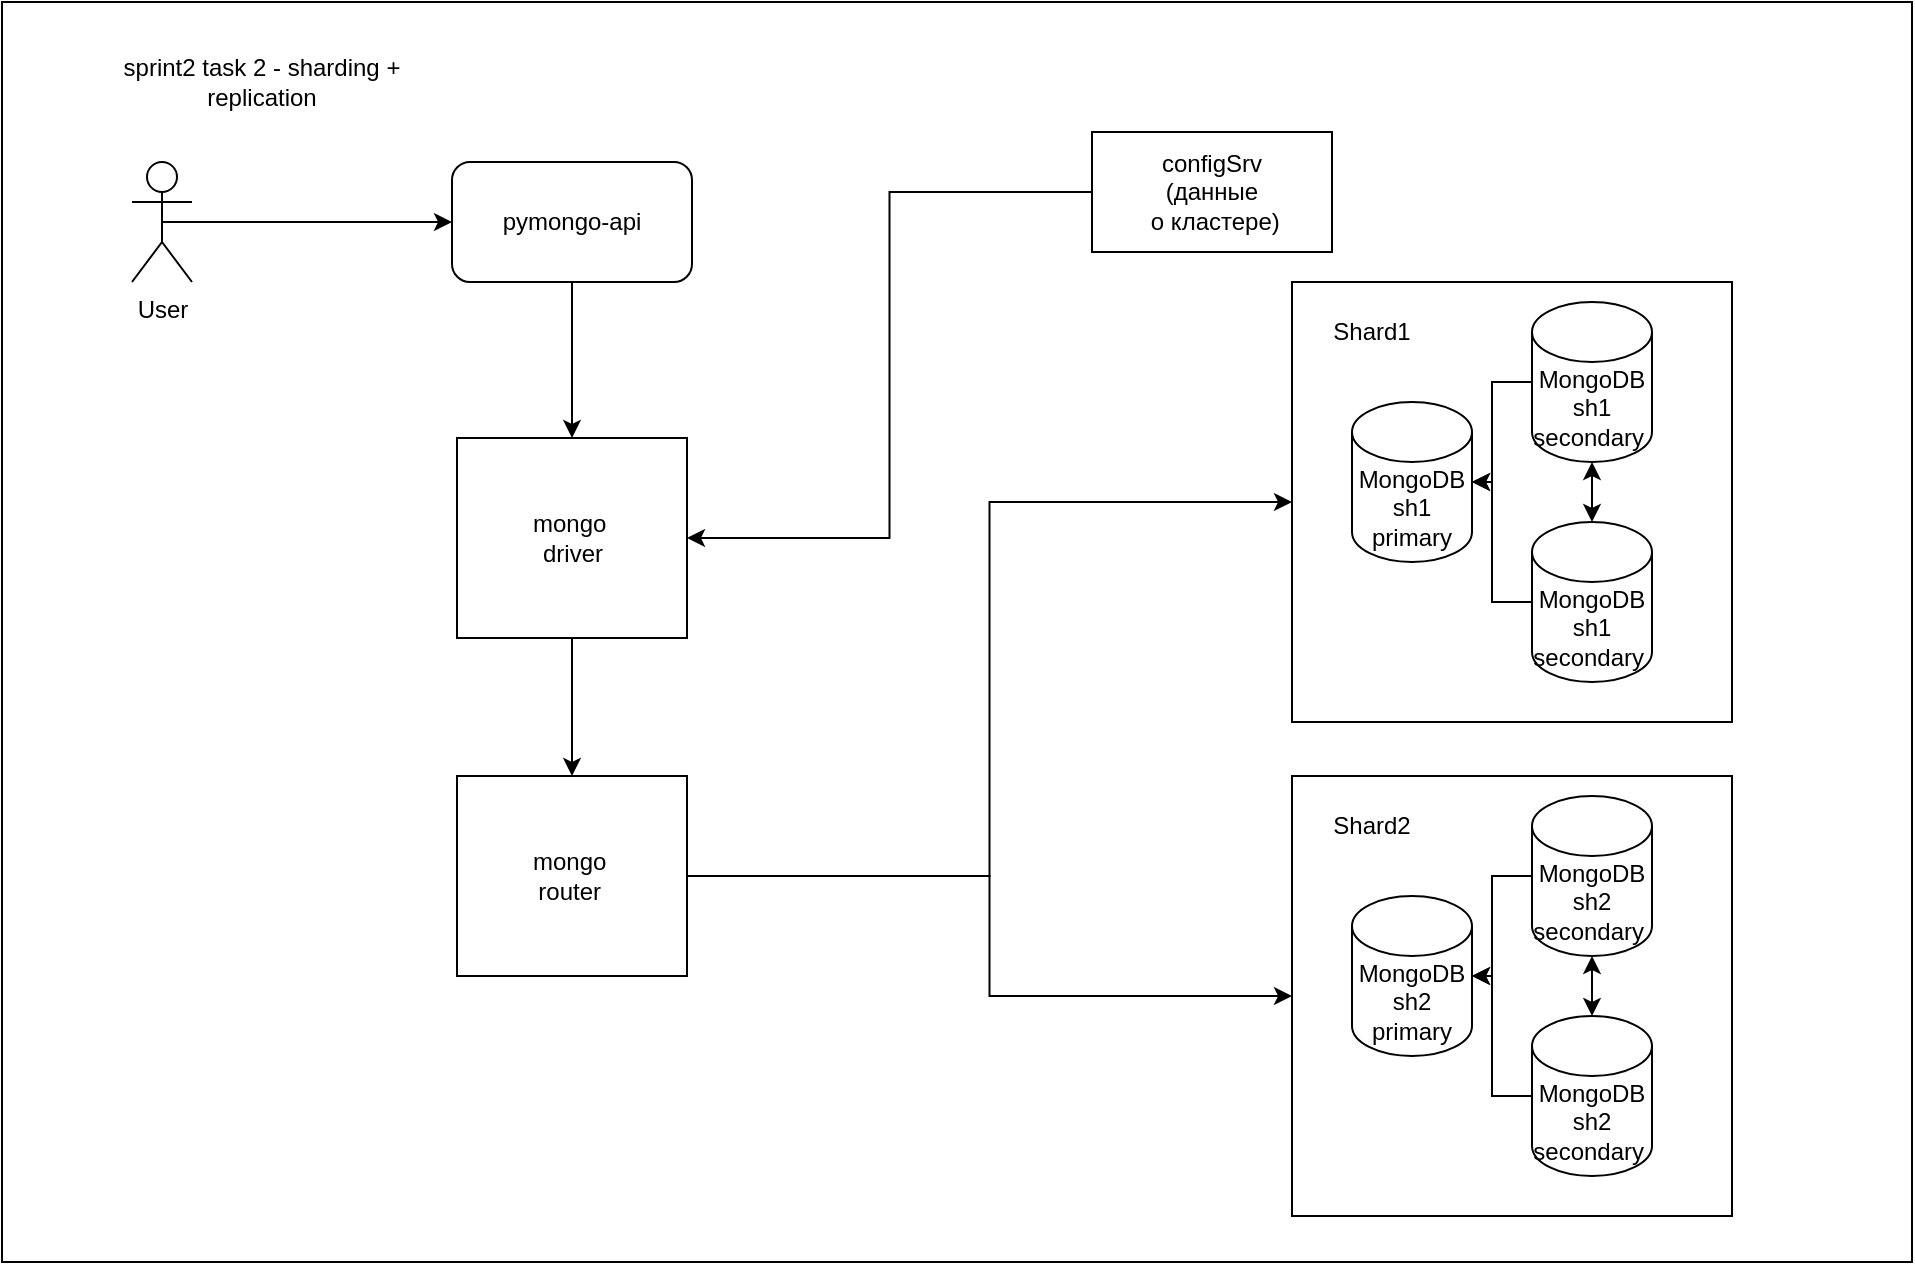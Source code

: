 <mxfile version="24.7.17">
  <diagram name="Page-1" id="-H_mtQnk-PTXWXPvYvuk">
    <mxGraphModel dx="2870" dy="1683" grid="1" gridSize="10" guides="1" tooltips="1" connect="1" arrows="0" fold="1" page="1" pageScale="1" pageWidth="4681" pageHeight="3300" math="0" shadow="0">
      <root>
        <mxCell id="0" />
        <mxCell id="1" parent="0" />
        <mxCell id="fnRWYfsaQO0EPqaBbEek-17" value="" style="rounded=0;whiteSpace=wrap;html=1;align=left;" parent="1" vertex="1">
          <mxGeometry x="70" y="80" width="955" height="630" as="geometry" />
        </mxCell>
        <mxCell id="fnRWYfsaQO0EPqaBbEek-18" value="pymongo-api" style="rounded=1;whiteSpace=wrap;html=1;" parent="1" vertex="1">
          <mxGeometry x="295" y="160" width="120" height="60" as="geometry" />
        </mxCell>
        <mxCell id="fnRWYfsaQO0EPqaBbEek-19" style="edgeStyle=orthogonalEdgeStyle;rounded=0;orthogonalLoop=1;jettySize=auto;html=1;exitX=0.5;exitY=1;exitDx=0;exitDy=0;" parent="1" source="fnRWYfsaQO0EPqaBbEek-18" target="fnRWYfsaQO0EPqaBbEek-28" edge="1">
          <mxGeometry relative="1" as="geometry" />
        </mxCell>
        <mxCell id="fnRWYfsaQO0EPqaBbEek-20" value="" style="edgeStyle=orthogonalEdgeStyle;rounded=0;orthogonalLoop=1;jettySize=auto;html=1;entryX=0;entryY=0.5;entryDx=0;entryDy=0;" parent="1" source="fnRWYfsaQO0EPqaBbEek-21" target="gZ_beA-vXtJLZaEBM_sQ-23" edge="1">
          <mxGeometry relative="1" as="geometry">
            <mxPoint x="535" y="442" as="targetPoint" />
          </mxGeometry>
        </mxCell>
        <mxCell id="fnRWYfsaQO0EPqaBbEek-21" value="mongo&amp;nbsp;&lt;div&gt;&lt;span style=&quot;white-space-collapse: preserve;&quot; data-src-align=&quot;0:13&quot; class=&quot;EzKURWReUAB5oZgtQNkl&quot;&gt;router &lt;/span&gt;&lt;/div&gt;" style="rounded=0;whiteSpace=wrap;html=1;" parent="1" vertex="1">
          <mxGeometry x="297.5" y="467" width="115" height="100" as="geometry" />
        </mxCell>
        <mxCell id="fnRWYfsaQO0EPqaBbEek-22" style="edgeStyle=orthogonalEdgeStyle;rounded=0;orthogonalLoop=1;jettySize=auto;html=1;entryX=1;entryY=0.5;entryDx=0;entryDy=0;" parent="1" source="fnRWYfsaQO0EPqaBbEek-23" target="fnRWYfsaQO0EPqaBbEek-28" edge="1">
          <mxGeometry relative="1" as="geometry" />
        </mxCell>
        <mxCell id="fnRWYfsaQO0EPqaBbEek-23" value="configSrv&lt;div&gt;(&lt;font style=&quot;font-size: 12px;&quot;&gt;&lt;span style=&quot;text-wrap: nowrap; background-color: rgb(255, 255, 255);&quot;&gt;данные&lt;br&gt;&lt;/span&gt;&lt;span style=&quot;text-wrap: nowrap; background-color: initial;&quot;&gt;&amp;nbsp;о кластере&lt;/span&gt;&lt;/font&gt;)&lt;/div&gt;" style="rounded=0;whiteSpace=wrap;html=1;" parent="1" vertex="1">
          <mxGeometry x="615" y="145" width="120" height="60" as="geometry" />
        </mxCell>
        <mxCell id="fnRWYfsaQO0EPqaBbEek-24" style="edgeStyle=orthogonalEdgeStyle;rounded=0;orthogonalLoop=1;jettySize=auto;html=1;" parent="1" source="fnRWYfsaQO0EPqaBbEek-21" target="gZ_beA-vXtJLZaEBM_sQ-27" edge="1">
          <mxGeometry relative="1" as="geometry">
            <mxPoint x="536" y="577.5" as="targetPoint" />
          </mxGeometry>
        </mxCell>
        <mxCell id="fnRWYfsaQO0EPqaBbEek-25" value="sprint2 task 2 -&amp;nbsp;sharding + replication" style="text;html=1;align=center;verticalAlign=middle;whiteSpace=wrap;rounded=0;" parent="1" vertex="1">
          <mxGeometry x="125" y="105" width="150" height="30" as="geometry" />
        </mxCell>
        <mxCell id="fnRWYfsaQO0EPqaBbEek-26" value="User" style="shape=umlActor;verticalLabelPosition=bottom;verticalAlign=top;html=1;outlineConnect=0;" parent="1" vertex="1">
          <mxGeometry x="135" y="160" width="30" height="60" as="geometry" />
        </mxCell>
        <mxCell id="fnRWYfsaQO0EPqaBbEek-27" style="edgeStyle=orthogonalEdgeStyle;rounded=0;orthogonalLoop=1;jettySize=auto;html=1;exitX=0.5;exitY=0.5;exitDx=0;exitDy=0;exitPerimeter=0;entryX=0;entryY=0.5;entryDx=0;entryDy=0;" parent="1" source="fnRWYfsaQO0EPqaBbEek-26" target="fnRWYfsaQO0EPqaBbEek-18" edge="1">
          <mxGeometry relative="1" as="geometry">
            <mxPoint x="170" y="-90" as="sourcePoint" />
            <mxPoint x="345" y="-90" as="targetPoint" />
          </mxGeometry>
        </mxCell>
        <mxCell id="fnRWYfsaQO0EPqaBbEek-28" value="mongo&amp;nbsp;&lt;div&gt;&lt;span style=&quot;white-space-collapse: preserve;&quot; data-src-align=&quot;0:13&quot; class=&quot;EzKURWReUAB5oZgtQNkl&quot;&gt;driver&lt;/span&gt;&lt;/div&gt;" style="rounded=0;whiteSpace=wrap;html=1;" parent="1" vertex="1">
          <mxGeometry x="297.5" y="298" width="115" height="100" as="geometry" />
        </mxCell>
        <mxCell id="fnRWYfsaQO0EPqaBbEek-29" style="edgeStyle=orthogonalEdgeStyle;rounded=0;orthogonalLoop=1;jettySize=auto;html=1;exitX=0.5;exitY=1;exitDx=0;exitDy=0;entryX=0.5;entryY=0;entryDx=0;entryDy=0;" parent="1" source="fnRWYfsaQO0EPqaBbEek-28" target="fnRWYfsaQO0EPqaBbEek-21" edge="1">
          <mxGeometry relative="1" as="geometry">
            <mxPoint x="365" y="230" as="sourcePoint" />
            <mxPoint x="365" y="290" as="targetPoint" />
          </mxGeometry>
        </mxCell>
        <mxCell id="gZ_beA-vXtJLZaEBM_sQ-23" value="" style="whiteSpace=wrap;html=1;aspect=fixed;" parent="1" vertex="1">
          <mxGeometry x="715" y="220" width="220" height="220" as="geometry" />
        </mxCell>
        <mxCell id="gZ_beA-vXtJLZaEBM_sQ-17" value="MongoDB&lt;br&gt;sh1 primary" style="shape=cylinder3;whiteSpace=wrap;html=1;boundedLbl=1;backgroundOutline=1;size=15;" parent="1" vertex="1">
          <mxGeometry x="745" y="280" width="60" height="80" as="geometry" />
        </mxCell>
        <mxCell id="fnRWYfsaQO0EPqaBbEek-39" style="edgeStyle=orthogonalEdgeStyle;rounded=0;orthogonalLoop=1;jettySize=auto;html=1;exitX=0;exitY=0.5;exitDx=0;exitDy=0;exitPerimeter=0;" parent="1" source="gZ_beA-vXtJLZaEBM_sQ-21" target="gZ_beA-vXtJLZaEBM_sQ-17" edge="1">
          <mxGeometry relative="1" as="geometry" />
        </mxCell>
        <mxCell id="gZ_beA-vXtJLZaEBM_sQ-21" value="MongoDB&lt;div&gt;sh1&lt;br&gt;secondary&amp;nbsp;&lt;/div&gt;" style="shape=cylinder3;whiteSpace=wrap;html=1;boundedLbl=1;backgroundOutline=1;size=15;" parent="1" vertex="1">
          <mxGeometry x="835" y="230" width="60" height="80" as="geometry" />
        </mxCell>
        <mxCell id="fnRWYfsaQO0EPqaBbEek-40" style="edgeStyle=orthogonalEdgeStyle;rounded=0;orthogonalLoop=1;jettySize=auto;html=1;exitX=0;exitY=0.5;exitDx=0;exitDy=0;exitPerimeter=0;" parent="1" source="gZ_beA-vXtJLZaEBM_sQ-22" target="gZ_beA-vXtJLZaEBM_sQ-17" edge="1">
          <mxGeometry relative="1" as="geometry" />
        </mxCell>
        <mxCell id="gZ_beA-vXtJLZaEBM_sQ-22" value="MongoDB&lt;div&gt;sh1&lt;br&gt;secondary&amp;nbsp;&lt;/div&gt;" style="shape=cylinder3;whiteSpace=wrap;html=1;boundedLbl=1;backgroundOutline=1;size=15;" parent="1" vertex="1">
          <mxGeometry x="835" y="340" width="60" height="80" as="geometry" />
        </mxCell>
        <mxCell id="gZ_beA-vXtJLZaEBM_sQ-25" value="Shard1" style="text;html=1;align=center;verticalAlign=middle;whiteSpace=wrap;rounded=0;" parent="1" vertex="1">
          <mxGeometry x="725" y="230" width="60" height="30" as="geometry" />
        </mxCell>
        <mxCell id="gZ_beA-vXtJLZaEBM_sQ-27" value="" style="whiteSpace=wrap;html=1;aspect=fixed;" parent="1" vertex="1">
          <mxGeometry x="715" y="467" width="220" height="220" as="geometry" />
        </mxCell>
        <mxCell id="gZ_beA-vXtJLZaEBM_sQ-28" value="MongoDB&lt;div&gt;sh2&lt;br&gt;primary&lt;/div&gt;" style="shape=cylinder3;whiteSpace=wrap;html=1;boundedLbl=1;backgroundOutline=1;size=15;" parent="1" vertex="1">
          <mxGeometry x="745" y="527" width="60" height="80" as="geometry" />
        </mxCell>
        <mxCell id="fnRWYfsaQO0EPqaBbEek-42" style="edgeStyle=orthogonalEdgeStyle;rounded=0;orthogonalLoop=1;jettySize=auto;html=1;exitX=0;exitY=0.5;exitDx=0;exitDy=0;exitPerimeter=0;" parent="1" source="gZ_beA-vXtJLZaEBM_sQ-29" target="gZ_beA-vXtJLZaEBM_sQ-28" edge="1">
          <mxGeometry relative="1" as="geometry" />
        </mxCell>
        <mxCell id="fnRWYfsaQO0EPqaBbEek-44" style="edgeStyle=orthogonalEdgeStyle;rounded=0;orthogonalLoop=1;jettySize=auto;html=1;exitX=0.5;exitY=1;exitDx=0;exitDy=0;exitPerimeter=0;startArrow=classic;startFill=1;" parent="1" source="gZ_beA-vXtJLZaEBM_sQ-29" target="gZ_beA-vXtJLZaEBM_sQ-30" edge="1">
          <mxGeometry relative="1" as="geometry" />
        </mxCell>
        <mxCell id="gZ_beA-vXtJLZaEBM_sQ-29" value="MongoDB&lt;div&gt;sh2&lt;br&gt;secondary&amp;nbsp;&lt;/div&gt;" style="shape=cylinder3;whiteSpace=wrap;html=1;boundedLbl=1;backgroundOutline=1;size=15;" parent="1" vertex="1">
          <mxGeometry x="835" y="477" width="60" height="80" as="geometry" />
        </mxCell>
        <mxCell id="gZ_beA-vXtJLZaEBM_sQ-30" value="MongoDB&lt;div&gt;sh2&lt;br&gt;secondary&amp;nbsp;&lt;/div&gt;" style="shape=cylinder3;whiteSpace=wrap;html=1;boundedLbl=1;backgroundOutline=1;size=15;" parent="1" vertex="1">
          <mxGeometry x="835" y="587" width="60" height="80" as="geometry" />
        </mxCell>
        <mxCell id="fnRWYfsaQO0EPqaBbEek-32" value="Shard2" style="text;html=1;align=center;verticalAlign=middle;whiteSpace=wrap;rounded=0;" parent="1" vertex="1">
          <mxGeometry x="725" y="477" width="60" height="30" as="geometry" />
        </mxCell>
        <mxCell id="fnRWYfsaQO0EPqaBbEek-41" style="edgeStyle=orthogonalEdgeStyle;rounded=0;orthogonalLoop=1;jettySize=auto;html=1;exitX=0.5;exitY=0;exitDx=0;exitDy=0;exitPerimeter=0;entryX=0.5;entryY=1;entryDx=0;entryDy=0;entryPerimeter=0;startArrow=classic;startFill=1;" parent="1" source="gZ_beA-vXtJLZaEBM_sQ-22" target="gZ_beA-vXtJLZaEBM_sQ-21" edge="1">
          <mxGeometry relative="1" as="geometry" />
        </mxCell>
        <mxCell id="fnRWYfsaQO0EPqaBbEek-43" style="edgeStyle=orthogonalEdgeStyle;rounded=0;orthogonalLoop=1;jettySize=auto;html=1;exitX=0;exitY=0.5;exitDx=0;exitDy=0;exitPerimeter=0;entryX=1;entryY=0.5;entryDx=0;entryDy=0;entryPerimeter=0;" parent="1" source="gZ_beA-vXtJLZaEBM_sQ-30" target="gZ_beA-vXtJLZaEBM_sQ-28" edge="1">
          <mxGeometry relative="1" as="geometry" />
        </mxCell>
      </root>
    </mxGraphModel>
  </diagram>
</mxfile>
